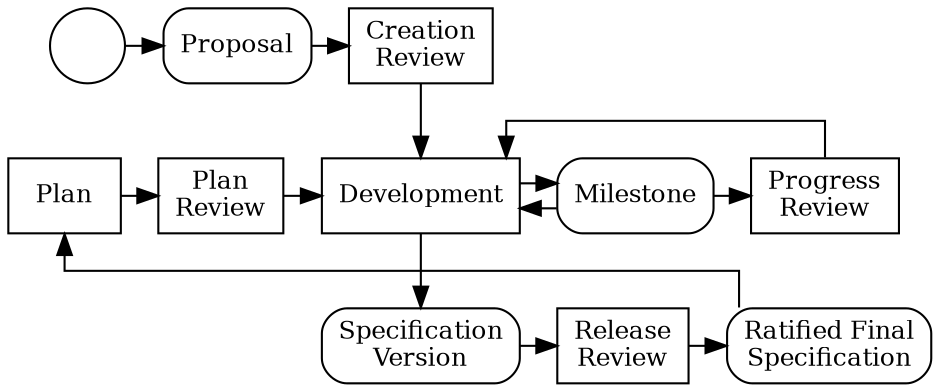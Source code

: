 digraph {
	bgcolor=transparent;
	rankdir=TB;
	splines=ortho;
	
	node [shape=box,style=filled,fillcolor=white,fontsize=12];
	{
		rank=same;rankdir=LR;
		start[shape=circle,label=""];
		proposal[label="Proposal",style="filled,rounded"];
		creation_review[label="Creation\nReview"];
	}
	{
		rank=same;rankdir=LR;
		plan[label="Plan"];
		plan_review[label="Plan\nReview"];
		development[label="Development"];
		milestone[label="Milestone",style="filled,rounded"];
		progress_review[label="Progress\nReview"];
	}
	{
		rank=same; rankdir=LR;
		rc[label="Specification\nVersion",style="filled,rounded"];
		release_review[label="Release\nReview"];
		final[label="Ratified Final\nSpecification",style="filled,rounded"];
	}
	
	start -> proposal;
	proposal -> creation_review;
	creation_review -> development;
	plan -> plan_review;
	plan_review -> development [weight=1000];
	development -> milestone[weight=1000];
	milestone -> development[weight=1000];
	milestone -> progress_review;
	progress_review -> development;
	development -> rc[weight=1000];
	rc -> release_review ;
	release_review -> final;
	final -> plan;
}
